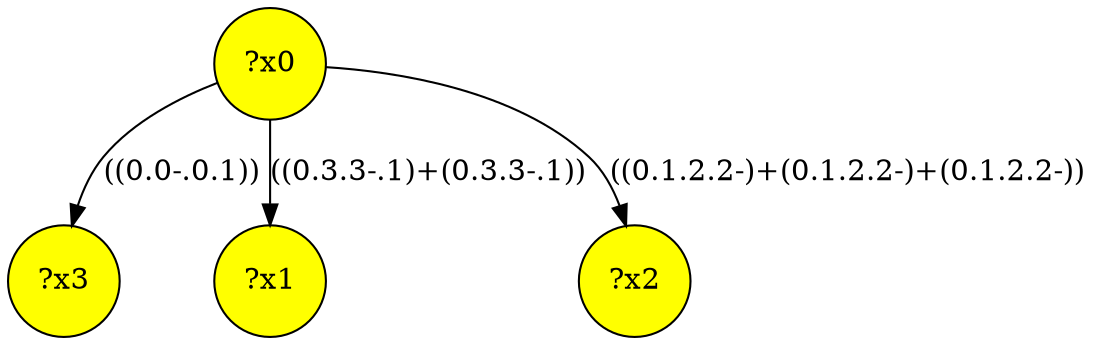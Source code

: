 digraph g {
	x3 [fillcolor="yellow", style="filled," shape=circle, label="?x3"];
	x1 [fillcolor="yellow", style="filled," shape=circle, label="?x1"];
	x2 [fillcolor="yellow", style="filled," shape=circle, label="?x2"];
	x0 [fillcolor="yellow", style="filled," shape=circle, label="?x0"];
	x0 -> x1 [label="((0.3.3-.1)+(0.3.3-.1))"];
	x0 -> x2 [label="((0.1.2.2-)+(0.1.2.2-)+(0.1.2.2-))"];
	x0 -> x3 [label="((0.0-.0.1))"];
}
